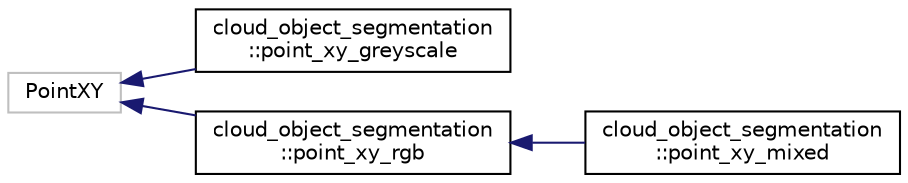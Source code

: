 digraph "Graphical Class Hierarchy"
{
  edge [fontname="Helvetica",fontsize="10",labelfontname="Helvetica",labelfontsize="10"];
  node [fontname="Helvetica",fontsize="10",shape=record];
  rankdir="LR";
  Node1 [label="PointXY",height=0.2,width=0.4,color="grey75", fillcolor="white", style="filled"];
  Node1 -> Node2 [dir="back",color="midnightblue",fontsize="10",style="solid",fontname="Helvetica"];
  Node2 [label="cloud_object_segmentation\l::point_xy_greyscale",height=0.2,width=0.4,color="black", fillcolor="white", style="filled",URL="$classcloud__object__segmentation_1_1point__xy__greyscale.html"];
  Node1 -> Node3 [dir="back",color="midnightblue",fontsize="10",style="solid",fontname="Helvetica"];
  Node3 [label="cloud_object_segmentation\l::point_xy_rgb",height=0.2,width=0.4,color="black", fillcolor="white", style="filled",URL="$classcloud__object__segmentation_1_1point__xy__rgb.html"];
  Node3 -> Node4 [dir="back",color="midnightblue",fontsize="10",style="solid",fontname="Helvetica"];
  Node4 [label="cloud_object_segmentation\l::point_xy_mixed",height=0.2,width=0.4,color="black", fillcolor="white", style="filled",URL="$classcloud__object__segmentation_1_1point__xy__mixed.html"];
}
